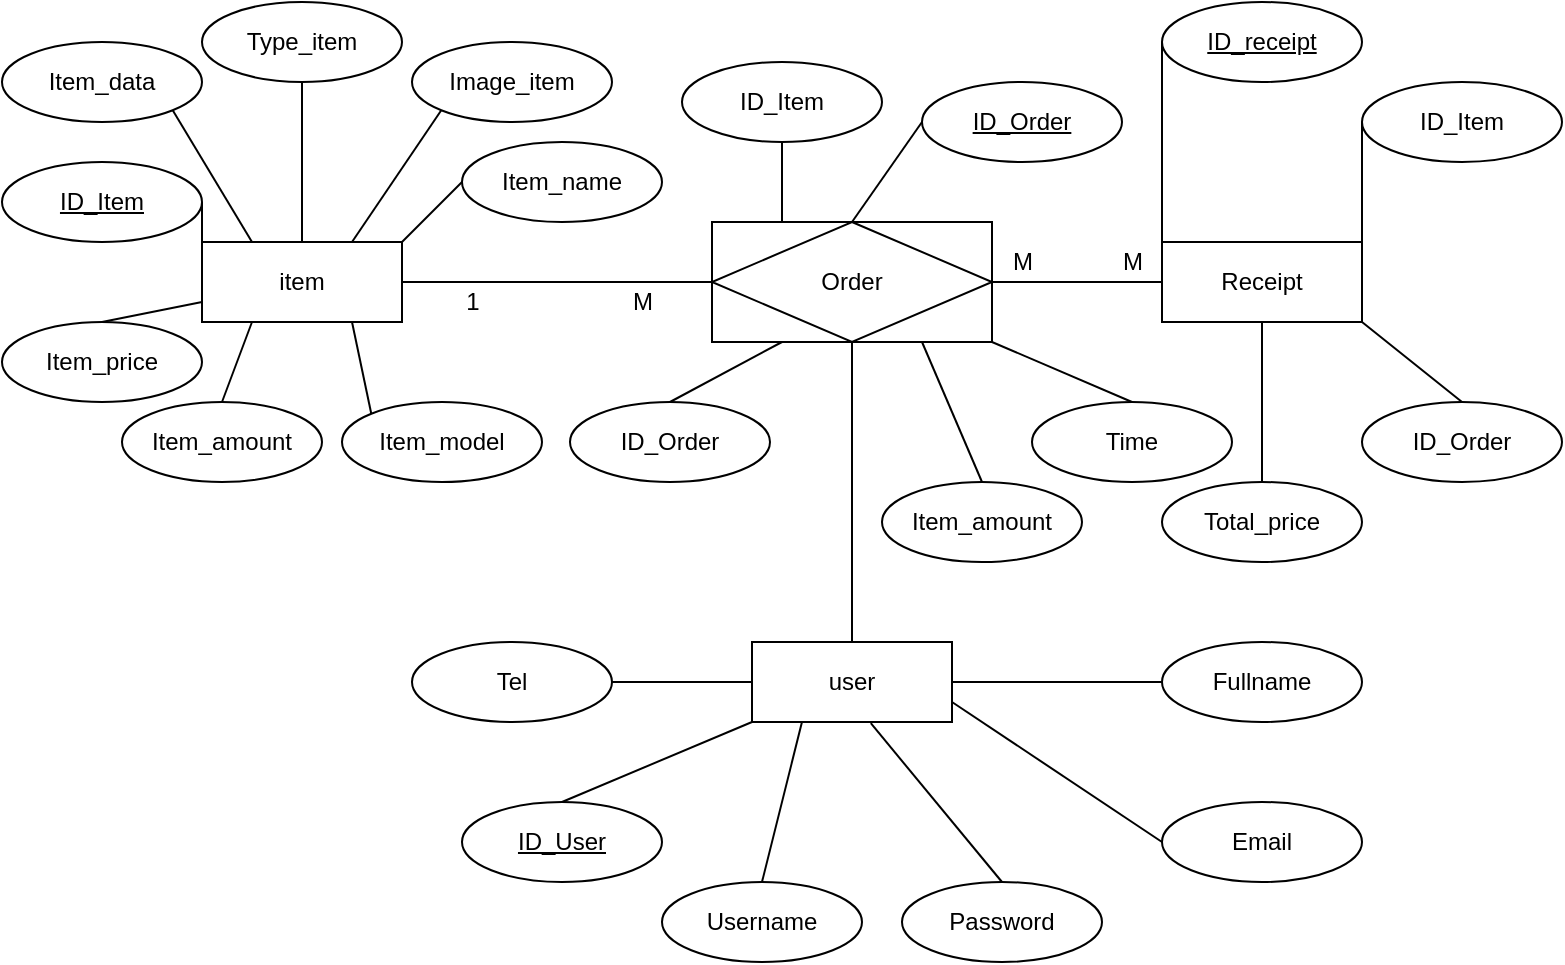 <mxfile version="20.6.0" type="device"><diagram id="tKgNDGvcx0ZzgIpottnq" name="หน้า-1"><mxGraphModel dx="1038" dy="571" grid="1" gridSize="10" guides="1" tooltips="1" connect="1" arrows="1" fold="1" page="1" pageScale="1" pageWidth="827" pageHeight="1169" math="0" shadow="0"><root><mxCell id="0"/><mxCell id="1" parent="0"/><mxCell id="rBN5nuo2gYhcotd3TDJu-2" value="item&lt;br&gt;" style="whiteSpace=wrap;html=1;align=center;" parent="1" vertex="1"><mxGeometry x="130" y="200" width="100" height="40" as="geometry"/></mxCell><mxCell id="rBN5nuo2gYhcotd3TDJu-3" value="Item_name" style="ellipse;whiteSpace=wrap;html=1;align=center;" parent="1" vertex="1"><mxGeometry x="260" y="150" width="100" height="40" as="geometry"/></mxCell><mxCell id="rBN5nuo2gYhcotd3TDJu-4" value="Item_price" style="ellipse;whiteSpace=wrap;html=1;align=center;" parent="1" vertex="1"><mxGeometry x="30" y="240" width="100" height="40" as="geometry"/></mxCell><mxCell id="rBN5nuo2gYhcotd3TDJu-5" value="Item_amount" style="ellipse;whiteSpace=wrap;html=1;align=center;" parent="1" vertex="1"><mxGeometry x="90" y="280" width="100" height="40" as="geometry"/></mxCell><mxCell id="rBN5nuo2gYhcotd3TDJu-6" value="Item_model" style="ellipse;whiteSpace=wrap;html=1;align=center;" parent="1" vertex="1"><mxGeometry x="200" y="280" width="100" height="40" as="geometry"/></mxCell><mxCell id="rBN5nuo2gYhcotd3TDJu-7" value="Image_item" style="ellipse;whiteSpace=wrap;html=1;align=center;" parent="1" vertex="1"><mxGeometry x="235" y="100" width="100" height="40" as="geometry"/></mxCell><mxCell id="rBN5nuo2gYhcotd3TDJu-8" value="Type_item" style="ellipse;whiteSpace=wrap;html=1;align=center;" parent="1" vertex="1"><mxGeometry x="130" y="80" width="100" height="40" as="geometry"/></mxCell><mxCell id="rBN5nuo2gYhcotd3TDJu-9" value="Item_data&lt;br&gt;" style="ellipse;whiteSpace=wrap;html=1;align=center;" parent="1" vertex="1"><mxGeometry x="30" y="100" width="100" height="40" as="geometry"/></mxCell><mxCell id="rBN5nuo2gYhcotd3TDJu-10" value="" style="endArrow=none;html=1;rounded=0;exitX=1;exitY=0.5;exitDx=0;exitDy=0;entryX=0;entryY=0.5;entryDx=0;entryDy=0;" parent="1" source="rBN5nuo2gYhcotd3TDJu-39" target="rBN5nuo2gYhcotd3TDJu-2" edge="1"><mxGeometry relative="1" as="geometry"><mxPoint x="100" y="200" as="sourcePoint"/><mxPoint x="290" y="270" as="targetPoint"/></mxGeometry></mxCell><mxCell id="rBN5nuo2gYhcotd3TDJu-11" value="" style="endArrow=none;html=1;rounded=0;exitX=1;exitY=1;exitDx=0;exitDy=0;entryX=0.25;entryY=0;entryDx=0;entryDy=0;" parent="1" source="rBN5nuo2gYhcotd3TDJu-9" target="rBN5nuo2gYhcotd3TDJu-2" edge="1"><mxGeometry relative="1" as="geometry"><mxPoint x="160" y="250" as="sourcePoint"/><mxPoint x="320" y="250" as="targetPoint"/></mxGeometry></mxCell><mxCell id="rBN5nuo2gYhcotd3TDJu-12" value="" style="endArrow=none;html=1;rounded=0;exitX=0.5;exitY=0;exitDx=0;exitDy=0;entryX=0;entryY=0.75;entryDx=0;entryDy=0;" parent="1" source="rBN5nuo2gYhcotd3TDJu-4" target="rBN5nuo2gYhcotd3TDJu-2" edge="1"><mxGeometry relative="1" as="geometry"><mxPoint x="220" y="330" as="sourcePoint"/><mxPoint x="380" y="330" as="targetPoint"/></mxGeometry></mxCell><mxCell id="rBN5nuo2gYhcotd3TDJu-13" value="" style="endArrow=none;html=1;rounded=0;exitX=0.5;exitY=0;exitDx=0;exitDy=0;entryX=0.25;entryY=1;entryDx=0;entryDy=0;" parent="1" source="rBN5nuo2gYhcotd3TDJu-5" target="rBN5nuo2gYhcotd3TDJu-2" edge="1"><mxGeometry relative="1" as="geometry"><mxPoint x="170" y="310" as="sourcePoint"/><mxPoint x="190" y="270" as="targetPoint"/></mxGeometry></mxCell><mxCell id="rBN5nuo2gYhcotd3TDJu-14" value="" style="endArrow=none;html=1;rounded=0;exitX=0;exitY=0;exitDx=0;exitDy=0;entryX=0.75;entryY=1;entryDx=0;entryDy=0;" parent="1" source="rBN5nuo2gYhcotd3TDJu-6" target="rBN5nuo2gYhcotd3TDJu-2" edge="1"><mxGeometry relative="1" as="geometry"><mxPoint x="230" y="330" as="sourcePoint"/><mxPoint x="390" y="330" as="targetPoint"/></mxGeometry></mxCell><mxCell id="rBN5nuo2gYhcotd3TDJu-15" value="" style="endArrow=none;html=1;rounded=0;exitX=1;exitY=0;exitDx=0;exitDy=0;entryX=0;entryY=0.5;entryDx=0;entryDy=0;" parent="1" source="rBN5nuo2gYhcotd3TDJu-2" target="rBN5nuo2gYhcotd3TDJu-3" edge="1"><mxGeometry relative="1" as="geometry"><mxPoint x="440" y="300" as="sourcePoint"/><mxPoint x="600" y="300" as="targetPoint"/></mxGeometry></mxCell><mxCell id="rBN5nuo2gYhcotd3TDJu-16" value="" style="endArrow=none;html=1;rounded=0;exitX=0.75;exitY=0;exitDx=0;exitDy=0;entryX=0;entryY=1;entryDx=0;entryDy=0;" parent="1" source="rBN5nuo2gYhcotd3TDJu-2" target="rBN5nuo2gYhcotd3TDJu-7" edge="1"><mxGeometry relative="1" as="geometry"><mxPoint x="410" y="200" as="sourcePoint"/><mxPoint x="570" y="200" as="targetPoint"/></mxGeometry></mxCell><mxCell id="rBN5nuo2gYhcotd3TDJu-17" value="" style="endArrow=none;html=1;rounded=0;exitX=0.5;exitY=0;exitDx=0;exitDy=0;entryX=0.5;entryY=1;entryDx=0;entryDy=0;" parent="1" source="rBN5nuo2gYhcotd3TDJu-2" target="rBN5nuo2gYhcotd3TDJu-8" edge="1"><mxGeometry relative="1" as="geometry"><mxPoint x="430" y="240" as="sourcePoint"/><mxPoint x="590" y="240" as="targetPoint"/></mxGeometry></mxCell><mxCell id="rBN5nuo2gYhcotd3TDJu-18" value="Order" style="shape=associativeEntity;whiteSpace=wrap;html=1;align=center;" parent="1" vertex="1"><mxGeometry x="385" y="190" width="140" height="60" as="geometry"/></mxCell><mxCell id="rBN5nuo2gYhcotd3TDJu-19" value="Receipt" style="whiteSpace=wrap;html=1;align=center;" parent="1" vertex="1"><mxGeometry x="610" y="200" width="100" height="40" as="geometry"/></mxCell><mxCell id="rBN5nuo2gYhcotd3TDJu-20" value="ID_Item" style="ellipse;whiteSpace=wrap;html=1;align=center;" parent="1" vertex="1"><mxGeometry x="370" y="110" width="100" height="40" as="geometry"/></mxCell><mxCell id="rBN5nuo2gYhcotd3TDJu-22" value="ID_Order" style="ellipse;whiteSpace=wrap;html=1;align=center;" parent="1" vertex="1"><mxGeometry x="314" y="280" width="100" height="40" as="geometry"/></mxCell><mxCell id="rBN5nuo2gYhcotd3TDJu-23" value="Item_amount" style="ellipse;whiteSpace=wrap;html=1;align=center;" parent="1" vertex="1"><mxGeometry x="470" y="320" width="100" height="40" as="geometry"/></mxCell><mxCell id="rBN5nuo2gYhcotd3TDJu-24" value="Time" style="ellipse;whiteSpace=wrap;html=1;align=center;" parent="1" vertex="1"><mxGeometry x="545" y="280" width="100" height="40" as="geometry"/></mxCell><mxCell id="rBN5nuo2gYhcotd3TDJu-25" value="" style="endArrow=none;html=1;rounded=0;exitX=0.5;exitY=0;exitDx=0;exitDy=0;entryX=0.25;entryY=1;entryDx=0;entryDy=0;" parent="1" source="rBN5nuo2gYhcotd3TDJu-22" target="rBN5nuo2gYhcotd3TDJu-18" edge="1"><mxGeometry relative="1" as="geometry"><mxPoint x="410" y="290" as="sourcePoint"/><mxPoint x="570" y="290" as="targetPoint"/></mxGeometry></mxCell><mxCell id="rBN5nuo2gYhcotd3TDJu-26" value="" style="endArrow=none;html=1;rounded=0;exitX=0.5;exitY=1;exitDx=0;exitDy=0;entryX=0.25;entryY=0;entryDx=0;entryDy=0;" parent="1" source="rBN5nuo2gYhcotd3TDJu-20" target="rBN5nuo2gYhcotd3TDJu-18" edge="1"><mxGeometry relative="1" as="geometry"><mxPoint x="590" y="350" as="sourcePoint"/><mxPoint x="750" y="350" as="targetPoint"/></mxGeometry></mxCell><mxCell id="rBN5nuo2gYhcotd3TDJu-27" value="" style="endArrow=none;html=1;rounded=0;exitX=0.5;exitY=0;exitDx=0;exitDy=0;entryX=1;entryY=1;entryDx=0;entryDy=0;" parent="1" source="rBN5nuo2gYhcotd3TDJu-24" target="rBN5nuo2gYhcotd3TDJu-18" edge="1"><mxGeometry relative="1" as="geometry"><mxPoint x="560" y="350" as="sourcePoint"/><mxPoint x="720" y="350" as="targetPoint"/></mxGeometry></mxCell><mxCell id="rBN5nuo2gYhcotd3TDJu-28" value="" style="endArrow=none;html=1;rounded=0;exitX=0.5;exitY=0;exitDx=0;exitDy=0;entryX=0.75;entryY=1;entryDx=0;entryDy=0;" parent="1" source="rBN5nuo2gYhcotd3TDJu-23" target="rBN5nuo2gYhcotd3TDJu-18" edge="1"><mxGeometry relative="1" as="geometry"><mxPoint x="560" y="360" as="sourcePoint"/><mxPoint x="720" y="360" as="targetPoint"/></mxGeometry></mxCell><mxCell id="rBN5nuo2gYhcotd3TDJu-29" value="" style="endArrow=none;html=1;rounded=0;entryX=0.5;entryY=0;entryDx=0;entryDy=0;exitX=0;exitY=0.5;exitDx=0;exitDy=0;" parent="1" source="rBN5nuo2gYhcotd3TDJu-38" target="rBN5nuo2gYhcotd3TDJu-18" edge="1"><mxGeometry relative="1" as="geometry"><mxPoint x="535" y="160" as="sourcePoint"/><mxPoint x="810" y="280" as="targetPoint"/></mxGeometry></mxCell><mxCell id="rBN5nuo2gYhcotd3TDJu-30" value="" style="endArrow=none;html=1;rounded=0;exitX=1;exitY=0.5;exitDx=0;exitDy=0;entryX=0;entryY=0.5;entryDx=0;entryDy=0;" parent="1" source="rBN5nuo2gYhcotd3TDJu-2" target="rBN5nuo2gYhcotd3TDJu-18" edge="1"><mxGeometry relative="1" as="geometry"><mxPoint x="260" y="220" as="sourcePoint"/><mxPoint x="380" y="220" as="targetPoint"/></mxGeometry></mxCell><mxCell id="rBN5nuo2gYhcotd3TDJu-32" value="1" style="text;html=1;align=center;verticalAlign=middle;resizable=0;points=[];autosize=1;strokeColor=none;fillColor=none;" parent="1" vertex="1"><mxGeometry x="250" y="215" width="30" height="30" as="geometry"/></mxCell><mxCell id="rBN5nuo2gYhcotd3TDJu-33" value="M" style="text;html=1;align=center;verticalAlign=middle;resizable=0;points=[];autosize=1;strokeColor=none;fillColor=none;" parent="1" vertex="1"><mxGeometry x="335" y="215" width="30" height="30" as="geometry"/></mxCell><mxCell id="rBN5nuo2gYhcotd3TDJu-34" value="" style="endArrow=none;html=1;rounded=0;exitX=1;exitY=0.5;exitDx=0;exitDy=0;entryX=0;entryY=0.5;entryDx=0;entryDy=0;" parent="1" source="rBN5nuo2gYhcotd3TDJu-18" target="rBN5nuo2gYhcotd3TDJu-19" edge="1"><mxGeometry relative="1" as="geometry"><mxPoint x="550" y="260" as="sourcePoint"/><mxPoint x="710" y="260" as="targetPoint"/></mxGeometry></mxCell><mxCell id="rBN5nuo2gYhcotd3TDJu-35" value="M" style="text;html=1;align=center;verticalAlign=middle;resizable=0;points=[];autosize=1;strokeColor=none;fillColor=none;" parent="1" vertex="1"><mxGeometry x="525" y="195" width="30" height="30" as="geometry"/></mxCell><mxCell id="rBN5nuo2gYhcotd3TDJu-37" value="M" style="text;html=1;align=center;verticalAlign=middle;resizable=0;points=[];autosize=1;strokeColor=none;fillColor=none;" parent="1" vertex="1"><mxGeometry x="580" y="195" width="30" height="30" as="geometry"/></mxCell><mxCell id="rBN5nuo2gYhcotd3TDJu-38" value="ID_Order" style="ellipse;whiteSpace=wrap;html=1;align=center;fontStyle=4;" parent="1" vertex="1"><mxGeometry x="490" y="120" width="100" height="40" as="geometry"/></mxCell><mxCell id="rBN5nuo2gYhcotd3TDJu-39" value="ID_Item" style="ellipse;whiteSpace=wrap;html=1;align=center;fontStyle=4;" parent="1" vertex="1"><mxGeometry x="30" y="160" width="100" height="40" as="geometry"/></mxCell><mxCell id="rBN5nuo2gYhcotd3TDJu-40" value="" style="endArrow=none;html=1;rounded=0;exitX=0.5;exitY=1;exitDx=0;exitDy=0;entryX=0.5;entryY=0;entryDx=0;entryDy=0;" parent="1" source="rBN5nuo2gYhcotd3TDJu-18" target="rBN5nuo2gYhcotd3TDJu-41" edge="1"><mxGeometry relative="1" as="geometry"><mxPoint x="450" y="420" as="sourcePoint"/><mxPoint x="460" y="400" as="targetPoint"/></mxGeometry></mxCell><mxCell id="rBN5nuo2gYhcotd3TDJu-41" value="user" style="whiteSpace=wrap;html=1;align=center;" parent="1" vertex="1"><mxGeometry x="405" y="400" width="100" height="40" as="geometry"/></mxCell><mxCell id="rBN5nuo2gYhcotd3TDJu-42" value="ID_User" style="ellipse;whiteSpace=wrap;html=1;align=center;fontStyle=4;" parent="1" vertex="1"><mxGeometry x="260" y="480" width="100" height="40" as="geometry"/></mxCell><mxCell id="rBN5nuo2gYhcotd3TDJu-43" value="Username" style="ellipse;whiteSpace=wrap;html=1;align=center;" parent="1" vertex="1"><mxGeometry x="360" y="520" width="100" height="40" as="geometry"/></mxCell><mxCell id="rBN5nuo2gYhcotd3TDJu-44" value="Password&lt;br&gt;" style="ellipse;whiteSpace=wrap;html=1;align=center;" parent="1" vertex="1"><mxGeometry x="480" y="520" width="100" height="40" as="geometry"/></mxCell><mxCell id="rBN5nuo2gYhcotd3TDJu-45" value="Email" style="ellipse;whiteSpace=wrap;html=1;align=center;" parent="1" vertex="1"><mxGeometry x="610" y="480" width="100" height="40" as="geometry"/></mxCell><mxCell id="rBN5nuo2gYhcotd3TDJu-46" value="Tel" style="ellipse;whiteSpace=wrap;html=1;align=center;" parent="1" vertex="1"><mxGeometry x="235" y="400" width="100" height="40" as="geometry"/></mxCell><mxCell id="rBN5nuo2gYhcotd3TDJu-47" value="Fullname" style="ellipse;whiteSpace=wrap;html=1;align=center;" parent="1" vertex="1"><mxGeometry x="610" y="400" width="100" height="40" as="geometry"/></mxCell><mxCell id="rBN5nuo2gYhcotd3TDJu-48" value="" style="endArrow=none;html=1;rounded=0;exitX=1;exitY=0.5;exitDx=0;exitDy=0;entryX=0;entryY=0.5;entryDx=0;entryDy=0;" parent="1" source="rBN5nuo2gYhcotd3TDJu-46" target="rBN5nuo2gYhcotd3TDJu-41" edge="1"><mxGeometry relative="1" as="geometry"><mxPoint x="140" y="560" as="sourcePoint"/><mxPoint x="300" y="560" as="targetPoint"/></mxGeometry></mxCell><mxCell id="rBN5nuo2gYhcotd3TDJu-49" value="" style="endArrow=none;html=1;rounded=0;exitX=0.5;exitY=0;exitDx=0;exitDy=0;entryX=0;entryY=1;entryDx=0;entryDy=0;" parent="1" source="rBN5nuo2gYhcotd3TDJu-42" target="rBN5nuo2gYhcotd3TDJu-41" edge="1"><mxGeometry relative="1" as="geometry"><mxPoint x="90" y="540" as="sourcePoint"/><mxPoint x="250" y="540" as="targetPoint"/></mxGeometry></mxCell><mxCell id="rBN5nuo2gYhcotd3TDJu-50" value="" style="endArrow=none;html=1;rounded=0;exitX=0.5;exitY=0;exitDx=0;exitDy=0;entryX=0.25;entryY=1;entryDx=0;entryDy=0;" parent="1" source="rBN5nuo2gYhcotd3TDJu-43" target="rBN5nuo2gYhcotd3TDJu-41" edge="1"><mxGeometry relative="1" as="geometry"><mxPoint x="100" y="560" as="sourcePoint"/><mxPoint x="260" y="560" as="targetPoint"/></mxGeometry></mxCell><mxCell id="rBN5nuo2gYhcotd3TDJu-51" value="" style="endArrow=none;html=1;rounded=0;exitX=0.5;exitY=0;exitDx=0;exitDy=0;entryX=0.594;entryY=1.015;entryDx=0;entryDy=0;entryPerimeter=0;" parent="1" source="rBN5nuo2gYhcotd3TDJu-44" target="rBN5nuo2gYhcotd3TDJu-41" edge="1"><mxGeometry relative="1" as="geometry"><mxPoint x="140" y="580" as="sourcePoint"/><mxPoint x="300" y="580" as="targetPoint"/></mxGeometry></mxCell><mxCell id="rBN5nuo2gYhcotd3TDJu-52" value="" style="endArrow=none;html=1;rounded=0;exitX=0;exitY=0.5;exitDx=0;exitDy=0;entryX=1;entryY=0.75;entryDx=0;entryDy=0;" parent="1" source="rBN5nuo2gYhcotd3TDJu-45" target="rBN5nuo2gYhcotd3TDJu-41" edge="1"><mxGeometry relative="1" as="geometry"><mxPoint x="80" y="530" as="sourcePoint"/><mxPoint x="240" y="530" as="targetPoint"/></mxGeometry></mxCell><mxCell id="rBN5nuo2gYhcotd3TDJu-53" value="" style="endArrow=none;html=1;rounded=0;exitX=0;exitY=0.5;exitDx=0;exitDy=0;entryX=1;entryY=0.5;entryDx=0;entryDy=0;" parent="1" source="rBN5nuo2gYhcotd3TDJu-47" target="rBN5nuo2gYhcotd3TDJu-41" edge="1"><mxGeometry relative="1" as="geometry"><mxPoint x="150" y="510" as="sourcePoint"/><mxPoint x="310" y="510" as="targetPoint"/></mxGeometry></mxCell><mxCell id="rBN5nuo2gYhcotd3TDJu-54" value="ID_Item" style="ellipse;whiteSpace=wrap;html=1;align=center;" parent="1" vertex="1"><mxGeometry x="710" y="120" width="100" height="40" as="geometry"/></mxCell><mxCell id="rBN5nuo2gYhcotd3TDJu-55" value="ID_receipt" style="ellipse;whiteSpace=wrap;html=1;align=center;fontStyle=4;" parent="1" vertex="1"><mxGeometry x="610" y="80" width="100" height="40" as="geometry"/></mxCell><mxCell id="rBN5nuo2gYhcotd3TDJu-56" value="ID_Order" style="ellipse;whiteSpace=wrap;html=1;align=center;" parent="1" vertex="1"><mxGeometry x="710" y="280" width="100" height="40" as="geometry"/></mxCell><mxCell id="rBN5nuo2gYhcotd3TDJu-57" value="Total_price" style="ellipse;whiteSpace=wrap;html=1;align=center;" parent="1" vertex="1"><mxGeometry x="610" y="320" width="100" height="40" as="geometry"/></mxCell><mxCell id="rBN5nuo2gYhcotd3TDJu-58" value="" style="endArrow=none;html=1;rounded=0;exitX=0;exitY=0.5;exitDx=0;exitDy=0;entryX=0;entryY=0;entryDx=0;entryDy=0;" parent="1" source="rBN5nuo2gYhcotd3TDJu-55" target="rBN5nuo2gYhcotd3TDJu-19" edge="1"><mxGeometry relative="1" as="geometry"><mxPoint x="660" y="280" as="sourcePoint"/><mxPoint x="820" y="280" as="targetPoint"/></mxGeometry></mxCell><mxCell id="rBN5nuo2gYhcotd3TDJu-59" value="" style="endArrow=none;html=1;rounded=0;exitX=1;exitY=0;exitDx=0;exitDy=0;entryX=0;entryY=0.5;entryDx=0;entryDy=0;" parent="1" source="rBN5nuo2gYhcotd3TDJu-19" target="rBN5nuo2gYhcotd3TDJu-54" edge="1"><mxGeometry relative="1" as="geometry"><mxPoint x="670" y="260" as="sourcePoint"/><mxPoint x="830" y="260" as="targetPoint"/></mxGeometry></mxCell><mxCell id="rBN5nuo2gYhcotd3TDJu-60" value="" style="endArrow=none;html=1;rounded=0;exitX=1;exitY=1;exitDx=0;exitDy=0;entryX=0.5;entryY=0;entryDx=0;entryDy=0;" parent="1" source="rBN5nuo2gYhcotd3TDJu-19" target="rBN5nuo2gYhcotd3TDJu-56" edge="1"><mxGeometry relative="1" as="geometry"><mxPoint x="670" y="280" as="sourcePoint"/><mxPoint x="830" y="280" as="targetPoint"/></mxGeometry></mxCell><mxCell id="rBN5nuo2gYhcotd3TDJu-61" value="" style="endArrow=none;html=1;rounded=0;entryX=0.5;entryY=0;entryDx=0;entryDy=0;" parent="1" source="rBN5nuo2gYhcotd3TDJu-19" target="rBN5nuo2gYhcotd3TDJu-57" edge="1"><mxGeometry relative="1" as="geometry"><mxPoint x="640" y="310" as="sourcePoint"/><mxPoint x="800" y="310" as="targetPoint"/></mxGeometry></mxCell></root></mxGraphModel></diagram></mxfile>